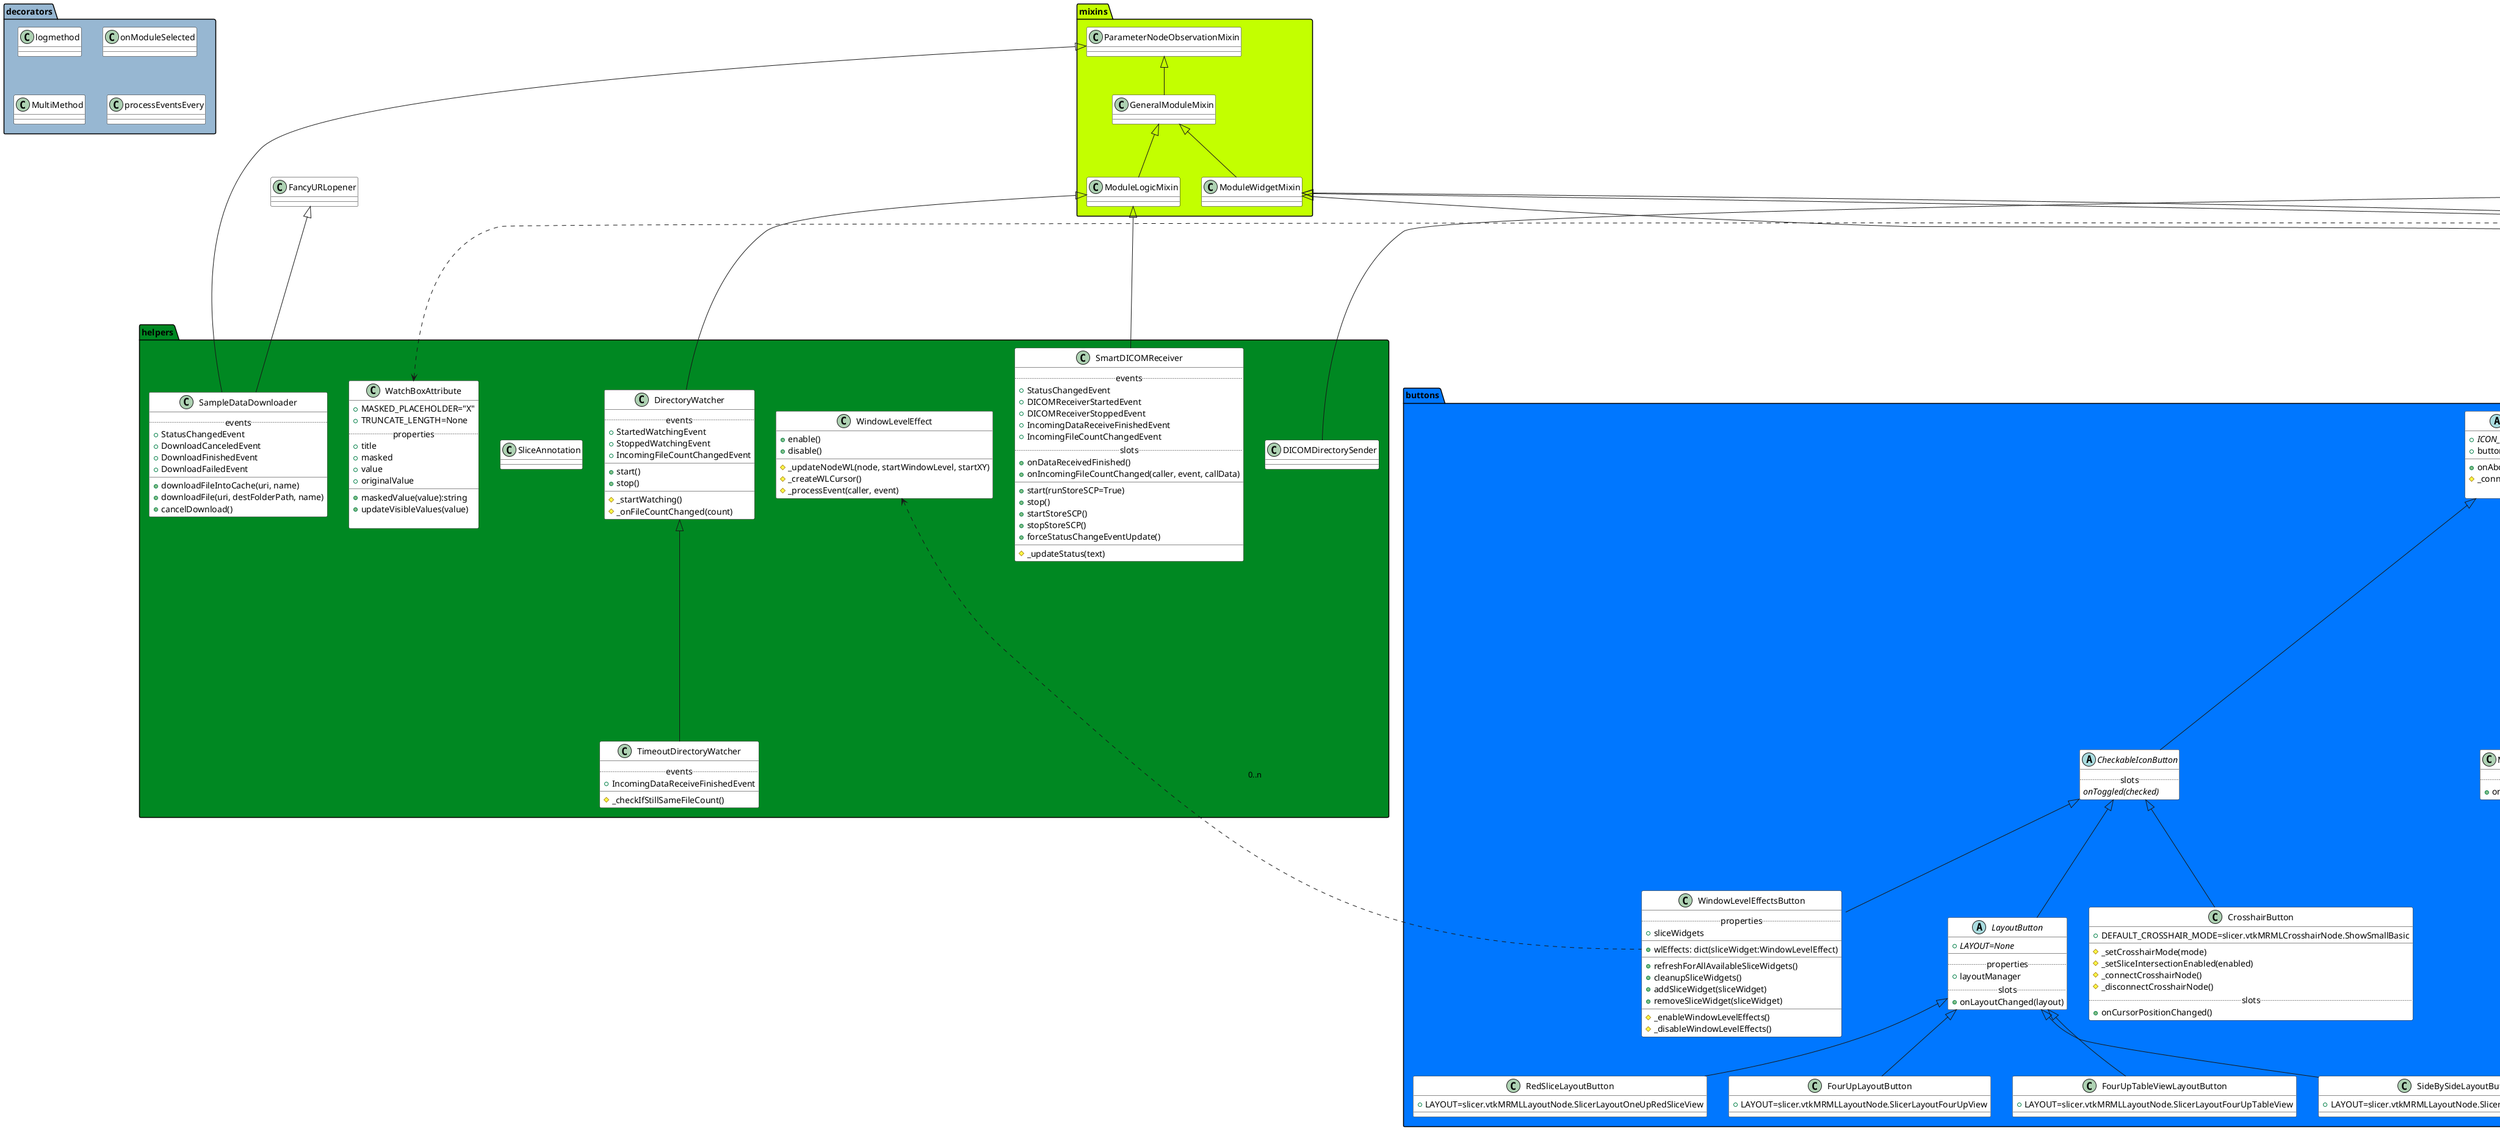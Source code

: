 @startuml

skinparam classBackgroundColor white

package "qt" #41cd52 {

  class QWidget
  class QMessageBox
  class QGroupBox
  class DICOMProcess
  class QPushButton
}

package "buttons" #0077ff {
  abstract class BasicIconButton {
    + {abstract} ICON_FILENAME=None
    + buttonIcon
    __
    + onAboutToBeDestroyed(obj)
    # _connectSignals()

  }

  abstract class CheckableIconButton {
    .. slots ..
    {abstract} onToggled(checked)
  }

  abstract class LayoutButton {
     + {abstract} LAYOUT=None
     __
     .. properties ..
     + layoutManager
     .. slots ..
     + onLayoutChanged(layout)
  }

  class ModuleSettingsButton {
    .. slots ..
    + onClicked()
  }

  class RedSliceLayoutButton {
    + LAYOUT=slicer.vtkMRMLLayoutNode.SlicerLayoutOneUpRedSliceView
  }

  class FourUpLayoutButton {
    + LAYOUT=slicer.vtkMRMLLayoutNode.SlicerLayoutFourUpView
  }

  class FourUpTableViewLayoutButton {
    + LAYOUT=slicer.vtkMRMLLayoutNode.SlicerLayoutFourUpTableView
  }

  class SideBySideLayoutButton {
    + LAYOUT=slicer.vtkMRMLLayoutNode.SlicerLayoutSideBySideView
  }

  class CrosshairButton{
    + DEFAULT_CROSSHAIR_MODE=slicer.vtkMRMLCrosshairNode.ShowSmallBasic
    __
    # _setCrosshairMode(mode)
    # _setSliceIntersectionEnabled(enabled)
    # _connectCrosshairNode()
    # _disconnectCrosshairNode()
    .. slots ..
    + onCursorPositionChanged()
  }

  class WindowLevelEffectsButton {
    .. properties ..
    + sliceWidgets
    __
    + wlEffects: dict(sliceWidget:WindowLevelEffect)
    __
    + refreshForAllAvailableSliceWidgets()
    + cleanupSliceWidgets()
    + addSliceWidget(sliceWidget)
    + removeSliceWidget(sliceWidget)
    __
    # _enableWindowLevelEffects()
    # _disableWindowLevelEffects()
  }

  BasicIconButton <|-- ModuleSettingsButton
  CheckableIconButton <|-- LayoutButton
  LayoutButton <|-- RedSliceLayoutButton
  LayoutButton <|-- FourUpLayoutButton
  LayoutButton <|-- FourUpTableViewLayoutButton
  LayoutButton <|-- SideBySideLayoutButton

  BasicIconButton <|-- CheckableIconButton
  CheckableIconButton <|-- CrosshairButton
  CheckableIconButton <|-- WindowLevelEffectsButton

}

package "helpers" #008822 {
  class SampleDataDownloader {
    .. events ..
    + StatusChangedEvent
    + DownloadCanceledEvent
    + DownloadFinishedEvent
    + DownloadFailedEvent
    __
    + downloadFileIntoCache(uri, name)
    + downloadFile(uri, destFolderPath, name)
    + cancelDownload()
  }

  class DirectoryWatcher {
    .. events ..
    + StartedWatchingEvent
    + StoppedWatchingEvent
    + IncomingFileCountChangedEvent
    __
    + start()
    + stop()
    __
    # _startWatching()
    # _onFileCountChanged(count)
  }

  class TimeoutDirectoryWatcher {
    .. events ..
    + IncomingDataReceiveFinishedEvent
    __
    # _checkIfStillSameFileCount()
  }

  class SmartDICOMReceiver {
    .. events ..
    + StatusChangedEvent
    + DICOMReceiverStartedEvent
    + DICOMReceiverStoppedEvent
    + IncomingDataReceiveFinishedEvent
    + IncomingFileCountChangedEvent
    .. slots ..
    + onDataReceivedFinished()
    + onIncomingFileCountChanged(caller, event, callData)
    __
    + start(runStoreSCP=True)
    + stop()
    + startStoreSCP()
    + stopStoreSCP()
    + forceStatusChangeEventUpdate()
    __
    # _updateStatus(text)
  }
  class WindowLevelEffect {
    + enable()
    + disable()
    __
    # _updateNodeWL(node, startWindowLevel, startXY)
    # _createWLCursor()
    # _processEvent(caller, event)
  }

  class SliceAnnotation
  class WatchBoxAttribute {
    + MASKED_PLACEHOLDER="X"
    + TRUNCATE_LENGTH=None
    .. properties ..
    + title
    + masked
    + value
    + originalValue
    __
    + maskedValue(value):string
    + updateVisibleValues(value)

  }

  DICOMProcess <|-- DICOMDirectorySender
}


package "widgets" #00FFFF {
  class SettingsMessageBox {
    + moduleName
    + keyElementPairs: dict
    __
    + getSettingNames(): []
    .. slots ..
    + onOkButtonClicked()

  }

  class CustomStatusProgressbar {
    + STYLE="QWidget{background-color:#FFFFFF;}"
    .. properties ..
    + text
    + value
    + maximum
    __
    + reset()
    + updateStatus(text, value=None)
    + refreshProgressVisibility()
  }

  class TargetCreationWidget {
    + HEADERS=["Name","Delete"]
    + MODIFIED_EVENT="ModifiedEvent"
    + DEFAULT_FIDUCIAL_LIST_NAME=None
    + DEFAULT_CREATE_FIDUCIALS_TEXT="Place Target(s)"
    + DEFAULT_MODIFY_FIDUCIALS_TEXT="Modify Target(s)"
    + ICON_SIZE=qt.QSize(24, 24)
    .. events ..
    + TargetingStartedEvent
    + TargetingFinishedEvent
    .. properties ..
    + currentNode
    + targetListSelectorVisible
    __
    + startPlacing()
    + stopPlacing()
    + getOrCreateFiducialNode()
    + createNewFiducialNode(name=None)
    + resetTable()
    + cleanupButtons()
    + updateButtons()
    + handleDeleteButtonClicked(idx)
    + addTargetListObservers()
    + removeTargetListObservers()
    + hasTargetListAtLeastOneTarget(): boolean
    __
    # _processKwargs(**kwargs)
    # _addDeleteButton()
    .. slots ..
    + onInteractionModeChanged(caller, event)
    + onFiducialListSelected(node)
    + onFiducialsUpdated(caller, event)
    + onCellChanged(row, col)
  }
  class ExtendedQMessageBox
  class IncomingDataWindow
  class RatingWindow {
    .. events ..
    + RatingWindowClosedEvent
    .. properties ..
    + maximumValue
    __
    + text
    __
    + isRatingEnabled(): boolean
    + eventFilter(obj, event)
    + onRatingButtonClicked(buttonId)
    __
    # _connectButtons()
    # _disconnectButtons()
    # _onHoverEvent(obj)
    # _onLeaveEvent()
  }

  class BasicInformationWatchBox {
    + DEFAULT_STYLE='background-color: rgb(230,230,230)'
    + PREFERRED_DATE_FORMAT="%Y-%b-%d"
    __
    + reset()
    + checkAttributeUniqueness(): boolean
    + getAttribute(name): WatchBoxAttribute
    __
    + attributes
  }

  class FileBasedInformationWatchBox {
    + FileBasedInformationWatchBox=": "
    + DEFAULT_TAG_NAME_SEPARATOR="_"
    .. properties ..
    + sourceFile
    __
    + updateInformation()
    + updateInformationFromWatchBoxAttribute(attribute)
    __
    # _getTagNameFromTagNames(tagNames)
    # _getTagValueFromTagValues(values)


  }
  class XMLBasedInformationWatchBox

  class DICOMBasedInformationWatchBox {
    + DATE_TAGS_TO_FORMAT=[DICOMTAGS.STUDY_DATE, DICOMTAGS.PATIENT_BIRTH_DATE]
    + updateInformationFromWatchBoxAttribute(attribute)
  }

  BasicInformationWatchBox <|-- FileBasedInformationWatchBox
  FileBasedInformationWatchBox <|-- XMLBasedInformationWatchBox
  FileBasedInformationWatchBox <|-- DICOMBasedInformationWatchBox
}

WatchBoxAttribute <.. BasicInformationWatchBox::attributes

package "mixins" #c3ff00 {
  class ParameterNodeObservationMixin
  class GeneralModuleMixin
  class ModuleWidgetMixin
  class ModuleLogicMixin

  ParameterNodeObservationMixin <|-- GeneralModuleMixin
  GeneralModuleMixin <|-- ModuleWidgetMixin
  GeneralModuleMixin <|-- ModuleLogicMixin

}

package "metaclasses" #d398aa {
  class Singleton
}

package "decorators" #97b7d2 {
  class logmethod
  class onModuleSelected
  class MultiMethod
  class processEventsEvery
}

SettingsMessageBox <.. ModuleSettingsButton: uses
WindowLevelEffect <.. WindowLevelEffectsButton::wlEffects : 0..n


ParameterNodeObservationMixin <|-- SampleDataDownloader
FancyURLopener <|-- SampleDataDownloader

DirectoryWatcher <|-- TimeoutDirectoryWatcher

ModuleLogicMixin <|-- SmartDICOMReceiver
ModuleLogicMixin <|-- DirectoryWatcher

ModuleWidgetMixin <|-- IncomingDataWindow
ModuleWidgetMixin <|-- TargetCreationWidget
ModuleWidgetMixin <|-- RatingWindow

QWidget <|-- IncomingDataWindow
QWidget <|-- TargetCreationWidget
QWidget <|-- CustomStatusProgressbar
QWidget <|-- RatingWindow

QMessageBox <|-- SettingsMessageBox
QMessageBox <|-- ExtendedQMessageBox

QGroupBox <|-- BasicInformationWatchBox

QPushButton <|-- BasicIconButton



@enduml